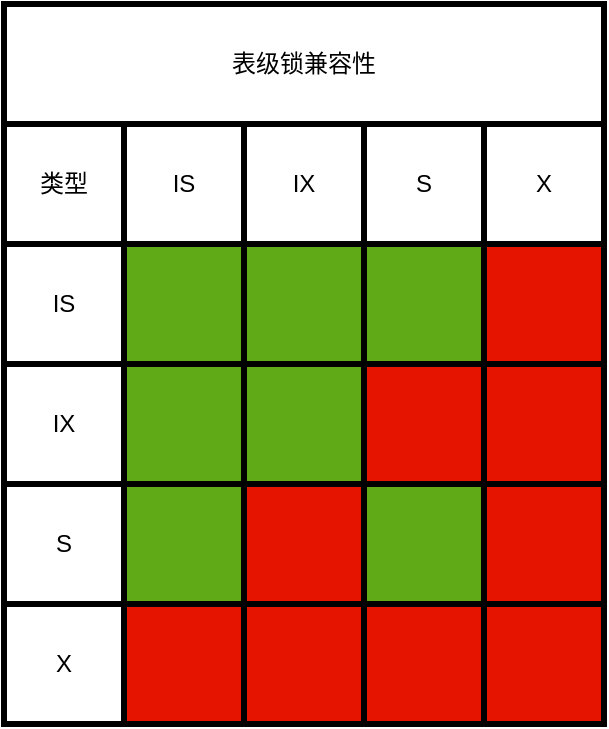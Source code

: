 <mxfile version="24.6.4" type="device">
  <diagram name="锁" id="uyC_bR_dGa5J66a5G_Ho">
    <mxGraphModel dx="1221" dy="823" grid="1" gridSize="10" guides="1" tooltips="1" connect="1" arrows="1" fold="1" page="0" pageScale="1" pageWidth="827" pageHeight="1169" math="0" shadow="0">
      <root>
        <mxCell id="0" />
        <mxCell id="1" parent="0" />
        <mxCell id="wVFQ9zvG7Sa4a8YSeuMJ-50" value="IS" style="rounded=0;whiteSpace=wrap;html=1;strokeWidth=3;" vertex="1" parent="1">
          <mxGeometry x="110" y="380" width="60" height="60" as="geometry" />
        </mxCell>
        <mxCell id="wVFQ9zvG7Sa4a8YSeuMJ-51" value="S" style="rounded=0;whiteSpace=wrap;html=1;strokeWidth=3;" vertex="1" parent="1">
          <mxGeometry x="110" y="500" width="60" height="60" as="geometry" />
        </mxCell>
        <mxCell id="wVFQ9zvG7Sa4a8YSeuMJ-52" value="IX" style="rounded=0;whiteSpace=wrap;html=1;strokeWidth=3;" vertex="1" parent="1">
          <mxGeometry x="110" y="440" width="60" height="60" as="geometry" />
        </mxCell>
        <mxCell id="wVFQ9zvG7Sa4a8YSeuMJ-53" value="X" style="rounded=0;whiteSpace=wrap;html=1;strokeWidth=3;" vertex="1" parent="1">
          <mxGeometry x="110" y="560" width="60" height="60" as="geometry" />
        </mxCell>
        <mxCell id="wVFQ9zvG7Sa4a8YSeuMJ-55" value="IS" style="rounded=0;whiteSpace=wrap;html=1;strokeWidth=3;" vertex="1" parent="1">
          <mxGeometry x="170" y="320" width="60" height="60" as="geometry" />
        </mxCell>
        <mxCell id="wVFQ9zvG7Sa4a8YSeuMJ-56" value="S" style="rounded=0;whiteSpace=wrap;html=1;strokeWidth=3;" vertex="1" parent="1">
          <mxGeometry x="290" y="320" width="60" height="60" as="geometry" />
        </mxCell>
        <mxCell id="wVFQ9zvG7Sa4a8YSeuMJ-59" value="IX" style="rounded=0;whiteSpace=wrap;html=1;strokeWidth=3;" vertex="1" parent="1">
          <mxGeometry x="230" y="320" width="60" height="60" as="geometry" />
        </mxCell>
        <mxCell id="wVFQ9zvG7Sa4a8YSeuMJ-60" value="X" style="rounded=0;whiteSpace=wrap;html=1;strokeWidth=3;" vertex="1" parent="1">
          <mxGeometry x="350" y="320" width="60" height="60" as="geometry" />
        </mxCell>
        <mxCell id="wVFQ9zvG7Sa4a8YSeuMJ-61" value="" style="rounded=0;whiteSpace=wrap;html=1;fillColor=#60a917;fontColor=#ffffff;strokeColor=default;strokeWidth=3;" vertex="1" parent="1">
          <mxGeometry x="170" y="380" width="60" height="60" as="geometry" />
        </mxCell>
        <mxCell id="wVFQ9zvG7Sa4a8YSeuMJ-62" value="" style="rounded=0;whiteSpace=wrap;html=1;fillColor=#60a917;fontColor=#ffffff;strokeColor=default;strokeWidth=3;" vertex="1" parent="1">
          <mxGeometry x="170" y="500" width="60" height="60" as="geometry" />
        </mxCell>
        <mxCell id="wVFQ9zvG7Sa4a8YSeuMJ-63" value="" style="rounded=0;whiteSpace=wrap;html=1;fillColor=#60a917;fontColor=#ffffff;strokeColor=default;strokeWidth=3;" vertex="1" parent="1">
          <mxGeometry x="170" y="440" width="60" height="60" as="geometry" />
        </mxCell>
        <mxCell id="wVFQ9zvG7Sa4a8YSeuMJ-64" value="" style="rounded=0;whiteSpace=wrap;html=1;fillColor=#e51400;fontColor=#ffffff;strokeColor=default;strokeWidth=3;" vertex="1" parent="1">
          <mxGeometry x="170" y="560" width="60" height="60" as="geometry" />
        </mxCell>
        <mxCell id="wVFQ9zvG7Sa4a8YSeuMJ-65" value="" style="rounded=0;whiteSpace=wrap;html=1;fillColor=#e51400;fontColor=#ffffff;strokeColor=default;strokeWidth=3;" vertex="1" parent="1">
          <mxGeometry x="350" y="380" width="60" height="60" as="geometry" />
        </mxCell>
        <mxCell id="wVFQ9zvG7Sa4a8YSeuMJ-66" value="" style="rounded=0;whiteSpace=wrap;html=1;fillColor=#60a917;fontColor=#ffffff;strokeColor=default;strokeWidth=3;" vertex="1" parent="1">
          <mxGeometry x="290" y="380" width="60" height="60" as="geometry" />
        </mxCell>
        <mxCell id="wVFQ9zvG7Sa4a8YSeuMJ-67" value="" style="rounded=0;whiteSpace=wrap;html=1;fillColor=#60a917;fontColor=#ffffff;strokeColor=default;strokeWidth=3;" vertex="1" parent="1">
          <mxGeometry x="230" y="380" width="60" height="60" as="geometry" />
        </mxCell>
        <mxCell id="wVFQ9zvG7Sa4a8YSeuMJ-68" value="" style="rounded=0;whiteSpace=wrap;html=1;fillColor=#e51400;fontColor=#ffffff;strokeColor=default;strokeWidth=3;" vertex="1" parent="1">
          <mxGeometry x="290" y="560" width="60" height="60" as="geometry" />
        </mxCell>
        <mxCell id="wVFQ9zvG7Sa4a8YSeuMJ-69" value="" style="rounded=0;whiteSpace=wrap;html=1;fillColor=#60a917;fontColor=#ffffff;strokeColor=default;strokeWidth=3;" vertex="1" parent="1">
          <mxGeometry x="290" y="500" width="60" height="60" as="geometry" />
        </mxCell>
        <mxCell id="wVFQ9zvG7Sa4a8YSeuMJ-70" value="" style="rounded=0;whiteSpace=wrap;html=1;fillColor=#e51400;fontColor=#ffffff;strokeColor=default;strokeWidth=3;" vertex="1" parent="1">
          <mxGeometry x="290" y="440" width="60" height="60" as="geometry" />
        </mxCell>
        <mxCell id="wVFQ9zvG7Sa4a8YSeuMJ-71" value="" style="rounded=0;whiteSpace=wrap;html=1;fillColor=#e51400;fontColor=#ffffff;strokeColor=default;strokeWidth=3;" vertex="1" parent="1">
          <mxGeometry x="230" y="500" width="60" height="60" as="geometry" />
        </mxCell>
        <mxCell id="wVFQ9zvG7Sa4a8YSeuMJ-72" value="" style="rounded=0;whiteSpace=wrap;html=1;fillColor=#e51400;fontColor=#ffffff;strokeColor=default;strokeWidth=3;" vertex="1" parent="1">
          <mxGeometry x="350" y="500" width="60" height="60" as="geometry" />
        </mxCell>
        <mxCell id="wVFQ9zvG7Sa4a8YSeuMJ-73" value="" style="rounded=0;whiteSpace=wrap;html=1;fillColor=#e51400;fontColor=#ffffff;strokeColor=default;strokeWidth=3;" vertex="1" parent="1">
          <mxGeometry x="230" y="560" width="60" height="60" as="geometry" />
        </mxCell>
        <mxCell id="wVFQ9zvG7Sa4a8YSeuMJ-74" value="" style="rounded=0;whiteSpace=wrap;html=1;fillColor=#60a917;fontColor=#ffffff;strokeColor=default;strokeWidth=3;" vertex="1" parent="1">
          <mxGeometry x="230" y="440" width="60" height="60" as="geometry" />
        </mxCell>
        <mxCell id="wVFQ9zvG7Sa4a8YSeuMJ-75" value="" style="rounded=0;whiteSpace=wrap;html=1;fillColor=#e51400;fontColor=#ffffff;strokeColor=default;strokeWidth=3;" vertex="1" parent="1">
          <mxGeometry x="350" y="440" width="60" height="60" as="geometry" />
        </mxCell>
        <mxCell id="wVFQ9zvG7Sa4a8YSeuMJ-76" value="" style="rounded=0;whiteSpace=wrap;html=1;fillColor=#e51400;fontColor=#ffffff;strokeColor=default;strokeWidth=3;" vertex="1" parent="1">
          <mxGeometry x="350" y="560" width="60" height="60" as="geometry" />
        </mxCell>
        <mxCell id="wVFQ9zvG7Sa4a8YSeuMJ-77" value="类型" style="rounded=0;whiteSpace=wrap;html=1;strokeWidth=3;" vertex="1" parent="1">
          <mxGeometry x="110" y="320" width="60" height="60" as="geometry" />
        </mxCell>
        <mxCell id="wVFQ9zvG7Sa4a8YSeuMJ-78" value="表级锁兼容性" style="rounded=0;whiteSpace=wrap;html=1;strokeWidth=3;" vertex="1" parent="1">
          <mxGeometry x="110" y="260" width="300" height="60" as="geometry" />
        </mxCell>
      </root>
    </mxGraphModel>
  </diagram>
</mxfile>
